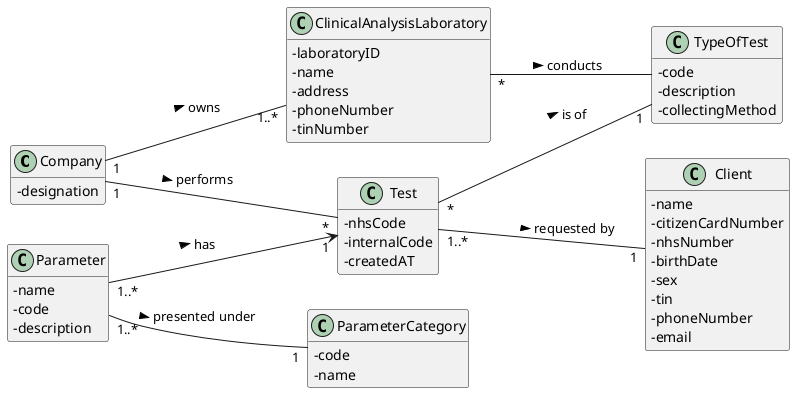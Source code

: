 @startuml
hide methods
left to right direction
skinparam classAttributeIconSize 0

class Company {
 -designation
}

class Test {
  - nhsCode
  - internalCode
  - createdAT
 }

class TypeOfTest {
  -code
  -description
  -collectingMethod
}

class ClinicalAnalysisLaboratory {
 - laboratoryID
 - name
 - address
 - phoneNumber
 - tinNumber
}


class Client {
  - name
  - citizenCardNumber
  - nhsNumber
  - birthDate
  - sex
  - tin
  - phoneNumber
  - email
}

class Parameter {
-name
-code
-description
}

class ParameterCategory {
-code
-name
}


Company "1" -- "*" Test : performs >
Test "*" -- "1" TypeOfTest: is of >
Test "1..*" -- "1" Client: requested by >
Parameter "1..*" -- "1" ParameterCategory: presented under >
Parameter "1..*" --> "1" Test : has >
Company "1" -- "1..*" ClinicalAnalysisLaboratory : owns >
ClinicalAnalysisLaboratory "*" -- "TypeOfTest" : conducts >


@enduml